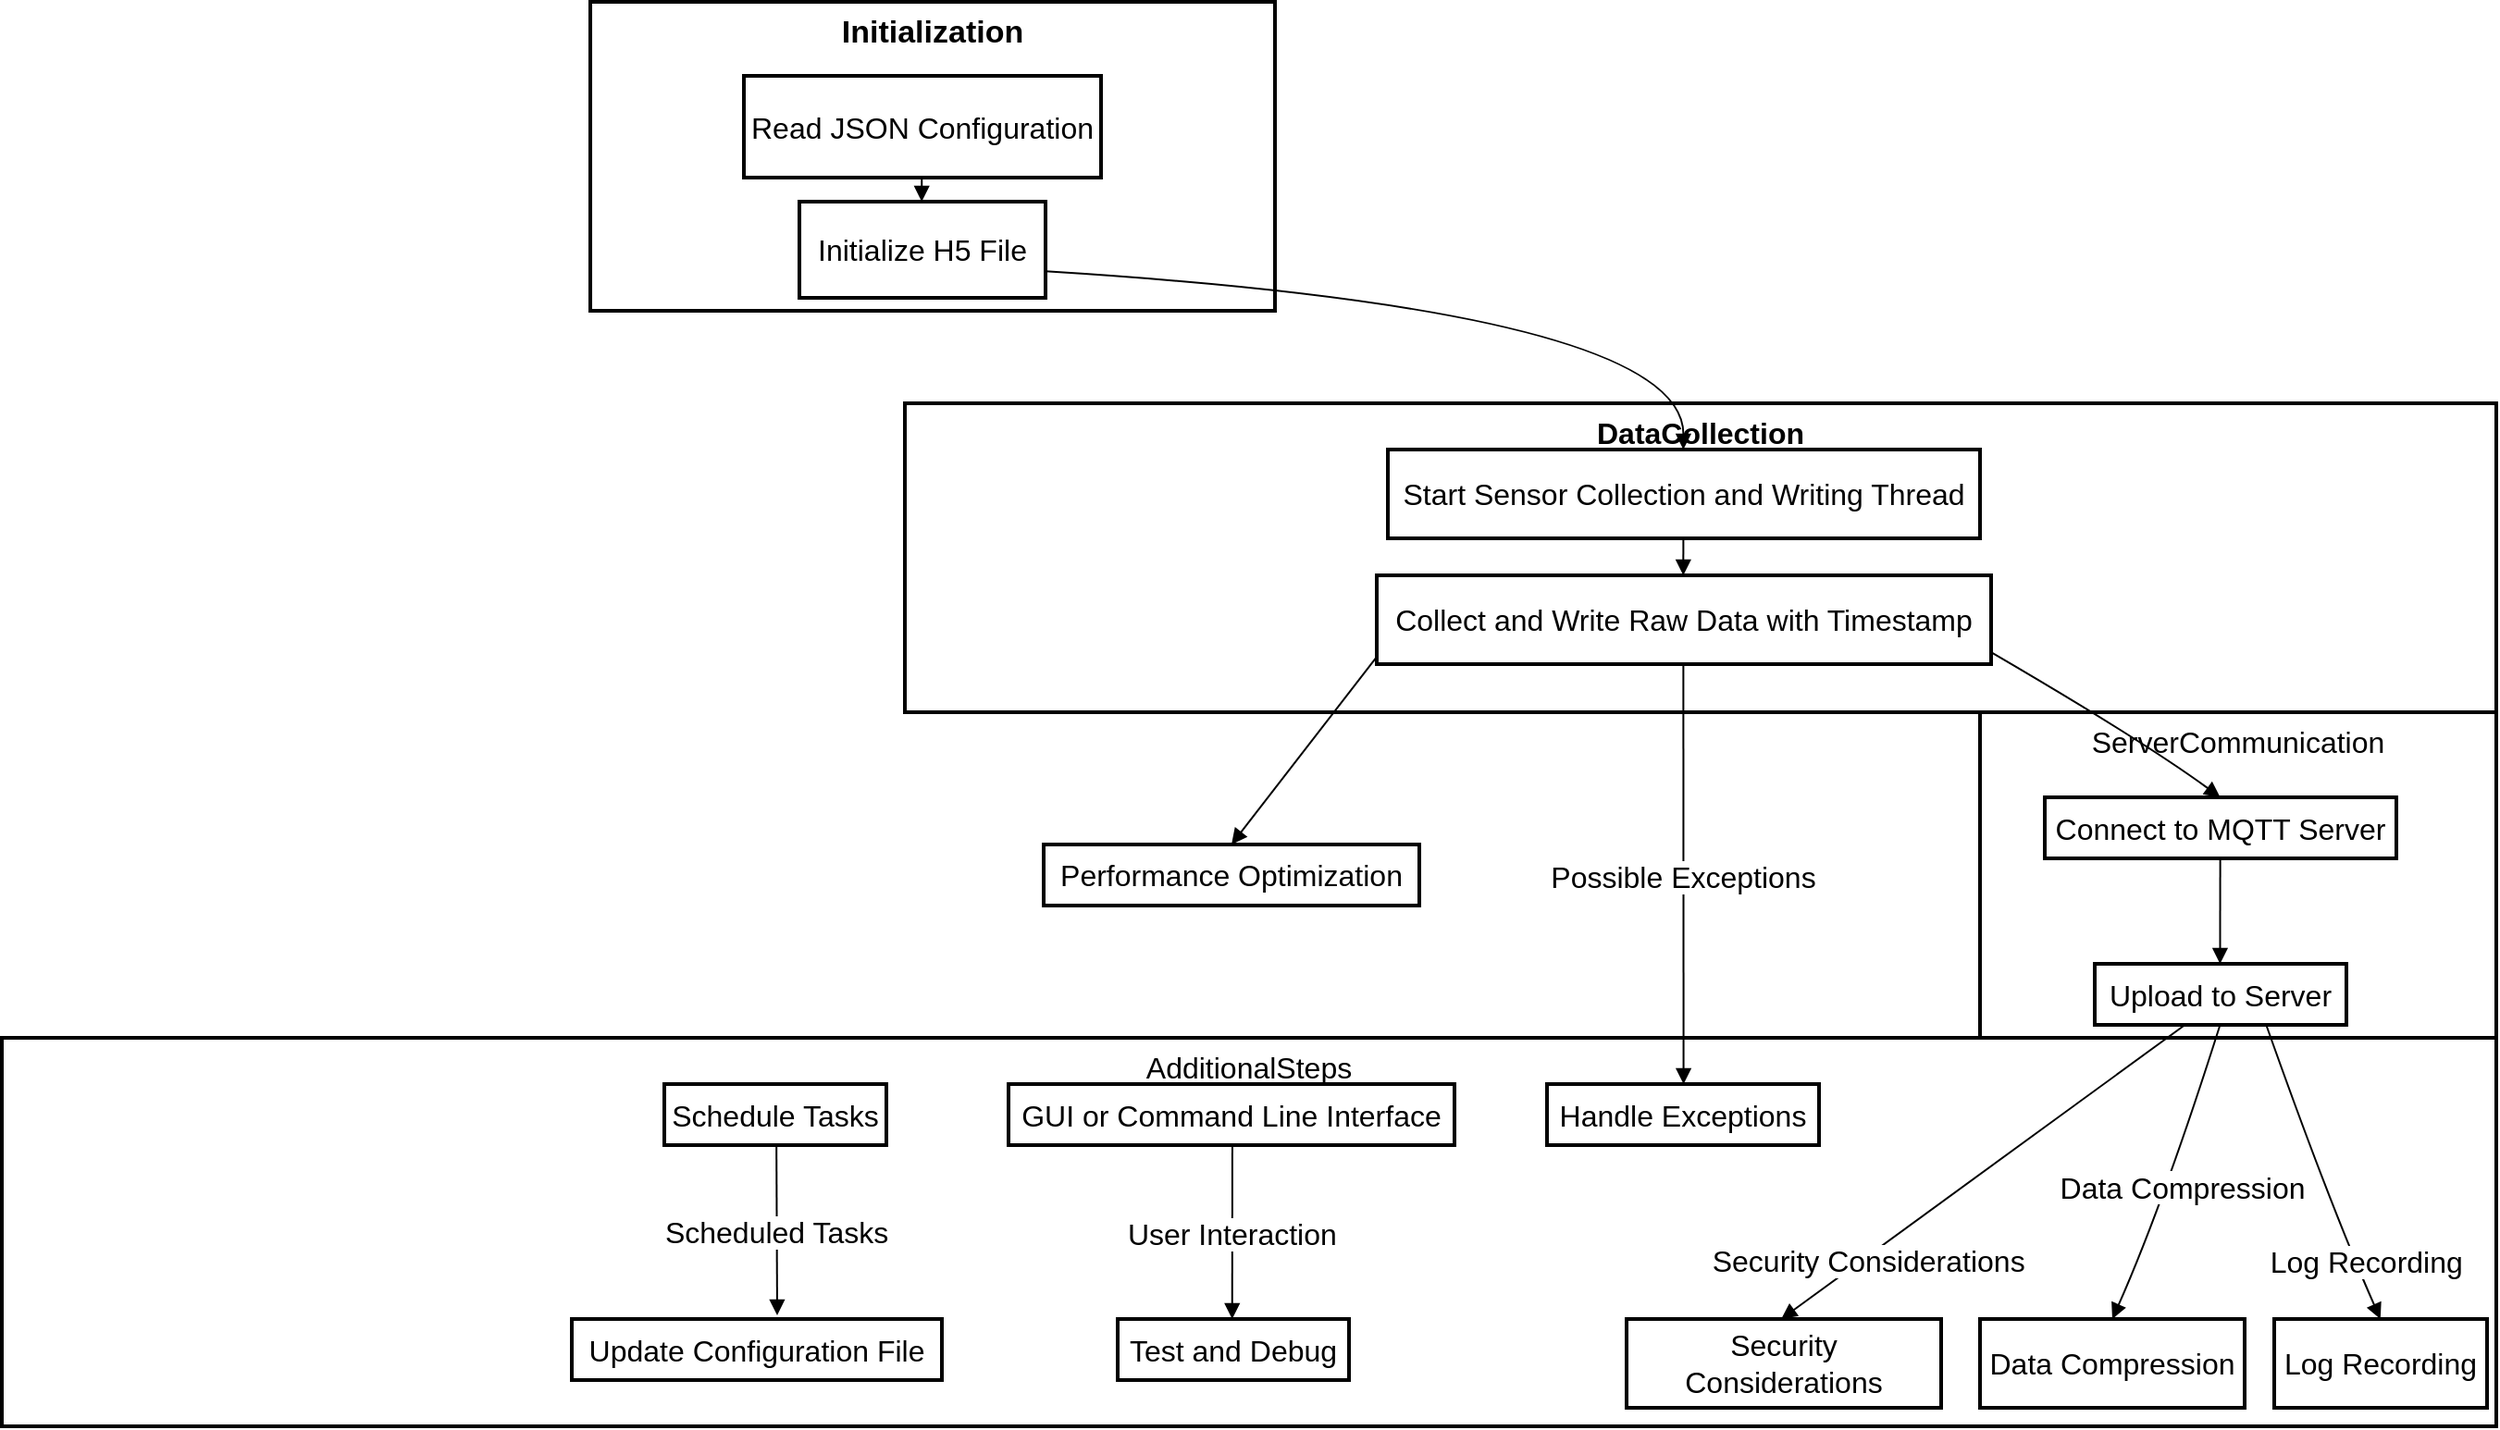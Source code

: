 <mxfile version="22.1.5" type="github">
  <diagram name="第 1 页" id="0iZQUB3KEdjaGyVEio1X">
    <mxGraphModel dx="1226" dy="685" grid="1" gridSize="10" guides="1" tooltips="1" connect="1" arrows="1" fold="1" page="1" pageScale="1" pageWidth="827" pageHeight="1169" math="0" shadow="0">
      <root>
        <mxCell id="0" />
        <mxCell id="1" parent="0" />
        <mxCell id="T6mXg9tadkSn17AwE84S-1" value="AdditionalSteps" style="whiteSpace=wrap;strokeWidth=2;verticalAlign=top;fontSize=16;" vertex="1" parent="1">
          <mxGeometry x="22" y="580" width="1348" height="210" as="geometry" />
        </mxCell>
        <mxCell id="T6mXg9tadkSn17AwE84S-2" value="Handle Exceptions" style="whiteSpace=wrap;strokeWidth=2;fontSize=16;" vertex="1" parent="1">
          <mxGeometry x="857" y="605" width="147" height="33" as="geometry" />
        </mxCell>
        <mxCell id="T6mXg9tadkSn17AwE84S-3" value="Log Recording" style="whiteSpace=wrap;strokeWidth=2;fontSize=16;" vertex="1" parent="1">
          <mxGeometry x="1250" y="732" width="115" height="48" as="geometry" />
        </mxCell>
        <mxCell id="T6mXg9tadkSn17AwE84S-4" value="Data Compression" style="whiteSpace=wrap;strokeWidth=2;fontSize=16;" vertex="1" parent="1">
          <mxGeometry x="1091" y="732" width="143" height="48" as="geometry" />
        </mxCell>
        <mxCell id="T6mXg9tadkSn17AwE84S-5" value="Schedule Tasks" style="whiteSpace=wrap;strokeWidth=2;fontSize=16;" vertex="1" parent="1">
          <mxGeometry x="380" y="605" width="120" height="33" as="geometry" />
        </mxCell>
        <mxCell id="T6mXg9tadkSn17AwE84S-6" value="Update Configuration File" style="whiteSpace=wrap;strokeWidth=2;fontSize=16;" vertex="1" parent="1">
          <mxGeometry x="330" y="732" width="200" height="33" as="geometry" />
        </mxCell>
        <mxCell id="T6mXg9tadkSn17AwE84S-7" value="Security Considerations" style="whiteSpace=wrap;strokeWidth=2;fontSize=16;" vertex="1" parent="1">
          <mxGeometry x="900" y="732" width="170" height="48" as="geometry" />
        </mxCell>
        <mxCell id="T6mXg9tadkSn17AwE84S-8" value="Performance Optimization" style="whiteSpace=wrap;strokeWidth=2;fontSize=16;" vertex="1" parent="1">
          <mxGeometry x="585" y="475.5" width="203" height="33" as="geometry" />
        </mxCell>
        <mxCell id="T6mXg9tadkSn17AwE84S-9" value="GUI or Command Line Interface" style="whiteSpace=wrap;strokeWidth=2;fontSize=16;" vertex="1" parent="1">
          <mxGeometry x="566" y="605" width="241" height="33" as="geometry" />
        </mxCell>
        <mxCell id="T6mXg9tadkSn17AwE84S-10" value="Test and Debug" style="whiteSpace=wrap;strokeWidth=2;fontSize=16;" vertex="1" parent="1">
          <mxGeometry x="625" y="732" width="125" height="33" as="geometry" />
        </mxCell>
        <mxCell id="T6mXg9tadkSn17AwE84S-11" value="ServerCommunication" style="whiteSpace=wrap;strokeWidth=2;verticalAlign=top;fontSize=16;" vertex="1" parent="1">
          <mxGeometry x="1091" y="404" width="279" height="176" as="geometry" />
        </mxCell>
        <mxCell id="T6mXg9tadkSn17AwE84S-12" value="Connect to MQTT Server" style="whiteSpace=wrap;strokeWidth=2;fontSize=16;" vertex="1" parent="1">
          <mxGeometry x="1126" y="450" width="190" height="33" as="geometry" />
        </mxCell>
        <mxCell id="T6mXg9tadkSn17AwE84S-13" value="Upload to Server" style="whiteSpace=wrap;strokeWidth=2;fontSize=16;" vertex="1" parent="1">
          <mxGeometry x="1153" y="540" width="136" height="33" as="geometry" />
        </mxCell>
        <mxCell id="T6mXg9tadkSn17AwE84S-14" value="DataCollection" style="whiteSpace=wrap;strokeWidth=2;verticalAlign=top;fontSize=16;fontStyle=1" vertex="1" parent="1">
          <mxGeometry x="510" y="237" width="860" height="167" as="geometry" />
        </mxCell>
        <mxCell id="T6mXg9tadkSn17AwE84S-15" value="Start Sensor Collection and Writing Thread" style="whiteSpace=wrap;strokeWidth=2;fontSize=16;" vertex="1" parent="1">
          <mxGeometry x="771" y="262" width="320" height="48" as="geometry" />
        </mxCell>
        <mxCell id="T6mXg9tadkSn17AwE84S-16" value="Collect and Write Raw Data with Timestamp" style="whiteSpace=wrap;strokeWidth=2;fontSize=16;" vertex="1" parent="1">
          <mxGeometry x="765" y="330" width="332" height="48" as="geometry" />
        </mxCell>
        <mxCell id="T6mXg9tadkSn17AwE84S-17" value="Initialization" style="whiteSpace=wrap;strokeWidth=2;verticalAlign=top;fontSize=17;fontStyle=1" vertex="1" parent="1">
          <mxGeometry x="340" y="20" width="370" height="167" as="geometry" />
        </mxCell>
        <mxCell id="T6mXg9tadkSn17AwE84S-18" value="Read JSON Configuration" style="whiteSpace=wrap;strokeWidth=2;fontSize=16;" vertex="1" parent="1">
          <mxGeometry x="423" y="60" width="193" height="55" as="geometry" />
        </mxCell>
        <mxCell id="T6mXg9tadkSn17AwE84S-19" value="Initialize H5 File" style="whiteSpace=wrap;strokeWidth=2;fontSize=16;" vertex="1" parent="1">
          <mxGeometry x="453" y="128" width="133" height="52" as="geometry" />
        </mxCell>
        <mxCell id="T6mXg9tadkSn17AwE84S-20" value="" style="curved=1;startArrow=none;endArrow=block;exitX=0.498;exitY=1.012;entryX=0.497;entryY=0.012;rounded=0;fontSize=16;" edge="1" parent="1" source="T6mXg9tadkSn17AwE84S-18" target="T6mXg9tadkSn17AwE84S-19">
          <mxGeometry relative="1" as="geometry">
            <Array as="points" />
          </mxGeometry>
        </mxCell>
        <mxCell id="T6mXg9tadkSn17AwE84S-21" value="" style="curved=1;startArrow=none;endArrow=block;exitX=0.996;exitY=0.722;entryX=0.499;entryY=-0.006;rounded=0;fontSize=16;" edge="1" parent="1" source="T6mXg9tadkSn17AwE84S-19" target="T6mXg9tadkSn17AwE84S-15">
          <mxGeometry relative="1" as="geometry">
            <Array as="points">
              <mxPoint x="931" y="187" />
            </Array>
          </mxGeometry>
        </mxCell>
        <mxCell id="T6mXg9tadkSn17AwE84S-22" value="" style="curved=1;startArrow=none;endArrow=block;exitX=0.499;exitY=1.006;entryX=0.499;entryY=0.006;rounded=0;fontSize=16;" edge="1" parent="1" source="T6mXg9tadkSn17AwE84S-15" target="T6mXg9tadkSn17AwE84S-16">
          <mxGeometry relative="1" as="geometry">
            <Array as="points" />
          </mxGeometry>
        </mxCell>
        <mxCell id="T6mXg9tadkSn17AwE84S-23" value="" style="curved=1;startArrow=none;endArrow=block;exitX=0.999;exitY=0.865;entryX=0.499;entryY=1.734e-7;rounded=0;fontSize=16;" edge="1" parent="1" source="T6mXg9tadkSn17AwE84S-16" target="T6mXg9tadkSn17AwE84S-12">
          <mxGeometry relative="1" as="geometry">
            <Array as="points">
              <mxPoint x="1180" y="420" />
            </Array>
          </mxGeometry>
        </mxCell>
        <mxCell id="T6mXg9tadkSn17AwE84S-24" value="" style="curved=1;startArrow=none;endArrow=block;exitX=0.499;exitY=1.012;entryX=0.498;entryY=0.012;rounded=0;fontSize=16;" edge="1" parent="1" source="T6mXg9tadkSn17AwE84S-12" target="T6mXg9tadkSn17AwE84S-13">
          <mxGeometry relative="1" as="geometry">
            <Array as="points" />
          </mxGeometry>
        </mxCell>
        <mxCell id="T6mXg9tadkSn17AwE84S-25" value="Possible Exceptions" style="curved=1;startArrow=none;endArrow=block;exitX=0.499;exitY=1.018;entryX=0.502;entryY=0.012;rounded=0;fontSize=16;" edge="1" parent="1" source="T6mXg9tadkSn17AwE84S-16" target="T6mXg9tadkSn17AwE84S-2">
          <mxGeometry x="0.005" relative="1" as="geometry">
            <Array as="points" />
            <mxPoint as="offset" />
          </mxGeometry>
        </mxCell>
        <mxCell id="T6mXg9tadkSn17AwE84S-26" value="Log Recording" style="curved=1;startArrow=none;endArrow=block;exitX=0.69;exitY=1.024;entryX=0.499;entryY=0.006;rounded=0;fontSize=16;" edge="1" parent="1" source="T6mXg9tadkSn17AwE84S-13" target="T6mXg9tadkSn17AwE84S-3">
          <mxGeometry x="0.622" y="6" relative="1" as="geometry">
            <Array as="points">
              <mxPoint x="1280" y="670" />
            </Array>
            <mxPoint as="offset" />
          </mxGeometry>
        </mxCell>
        <mxCell id="T6mXg9tadkSn17AwE84S-27" value="Data Compression" style="curved=1;startArrow=none;endArrow=block;exitX=0.498;exitY=1.024;entryX=0.5;entryY=0.006;rounded=0;fontSize=16;" edge="1" parent="1" source="T6mXg9tadkSn17AwE84S-13" target="T6mXg9tadkSn17AwE84S-4">
          <mxGeometry x="0.052" y="7" relative="1" as="geometry">
            <Array as="points">
              <mxPoint x="1190" y="670" />
            </Array>
            <mxPoint as="offset" />
          </mxGeometry>
        </mxCell>
        <mxCell id="T6mXg9tadkSn17AwE84S-28" value="Scheduled Tasks" style="curved=1;startArrow=none;endArrow=block;exitX=0.505;exitY=1.024;rounded=0;fontSize=16;" edge="1" parent="1" source="T6mXg9tadkSn17AwE84S-5">
          <mxGeometry relative="1" as="geometry">
            <Array as="points" />
            <mxPoint x="441" y="730" as="targetPoint" />
          </mxGeometry>
        </mxCell>
        <mxCell id="T6mXg9tadkSn17AwE84S-30" value="Security Considerations" style="curved=1;startArrow=none;endArrow=block;exitX=0.337;exitY=1.024;entryX=0.5;entryY=0.006;rounded=0;fontSize=16;" edge="1" parent="1">
          <mxGeometry x="0.583" y="1" relative="1" as="geometry">
            <Array as="points" />
            <mxPoint x="1201.795" y="573" as="sourcePoint" />
            <mxPoint x="983.574" y="732" as="targetPoint" />
            <mxPoint x="1" as="offset" />
          </mxGeometry>
        </mxCell>
        <mxCell id="T6mXg9tadkSn17AwE84S-31" value="" style="curved=1;startArrow=none;endArrow=block;exitX=-0.0;exitY=0.918;entryX=0.5;entryY=0.012;rounded=0;fontSize=16;" edge="1" parent="1" source="T6mXg9tadkSn17AwE84S-16" target="T6mXg9tadkSn17AwE84S-8">
          <mxGeometry x="-0.357" y="-100" relative="1" as="geometry">
            <Array as="points" />
            <mxPoint as="offset" />
          </mxGeometry>
        </mxCell>
        <mxCell id="T6mXg9tadkSn17AwE84S-32" value="User Interaction" style="curved=1;startArrow=none;endArrow=block;exitX=0.502;exitY=1.024;entryX=0.495;entryY=0.006;rounded=0;fontSize=16;" edge="1" parent="1" source="T6mXg9tadkSn17AwE84S-9" target="T6mXg9tadkSn17AwE84S-10">
          <mxGeometry relative="1" as="geometry">
            <Array as="points" />
          </mxGeometry>
        </mxCell>
      </root>
    </mxGraphModel>
  </diagram>
</mxfile>
